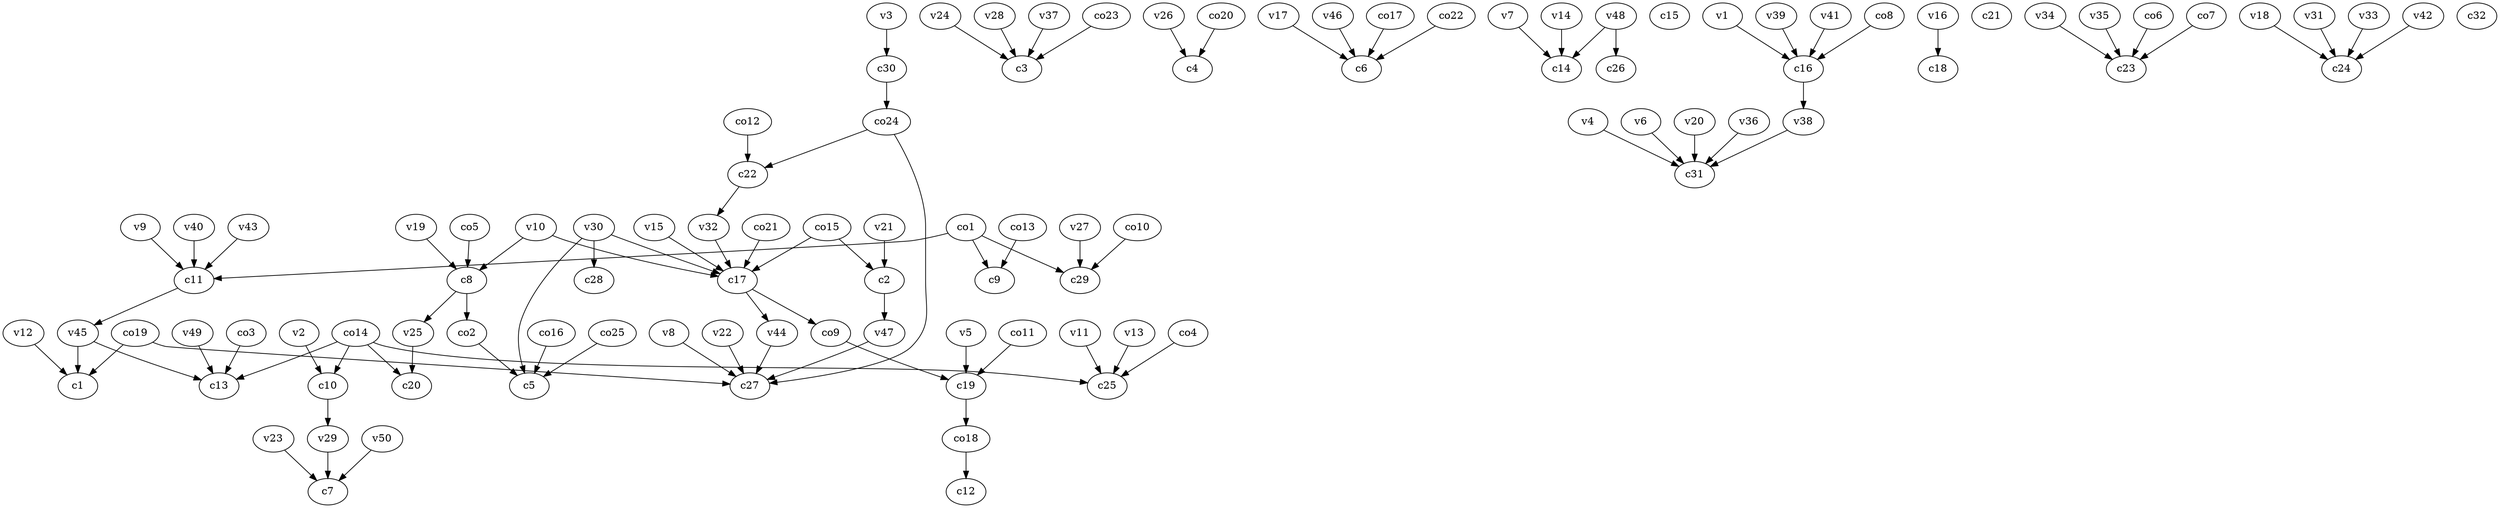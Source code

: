 strict digraph  {
c1;
c2;
c3;
c4;
c5;
c6;
c7;
c8;
c9;
c10;
c11;
c12;
c13;
c14;
c15;
c16;
c17;
c18;
c19;
c20;
c21;
c22;
c23;
c24;
c25;
c26;
c27;
c28;
c29;
c30;
c31;
c32;
v1;
v2;
v3;
v4;
v5;
v6;
v7;
v8;
v9;
v10;
v11;
v12;
v13;
v14;
v15;
v16;
v17;
v18;
v19;
v20;
v21;
v22;
v23;
v24;
v25;
v26;
v27;
v28;
v29;
v30;
v31;
v32;
v33;
v34;
v35;
v36;
v37;
v38;
v39;
v40;
v41;
v42;
v43;
v44;
v45;
v46;
v47;
v48;
v49;
v50;
co1;
co2;
co3;
co4;
co5;
co6;
co7;
co8;
co9;
co10;
co11;
co12;
co13;
co14;
co15;
co16;
co17;
co18;
co19;
co20;
co21;
co22;
co23;
co24;
co25;
c2 -> v47  [weight=1];
c8 -> co2  [weight=1];
c8 -> v25  [weight=1];
c10 -> v29  [weight=1];
c11 -> v45  [weight=1];
c16 -> v38  [weight=1];
c17 -> v44  [weight=1];
c17 -> co9  [weight=1];
c19 -> co18  [weight=1];
c22 -> v32  [weight=1];
c30 -> co24  [weight=1];
v1 -> c16  [weight=1];
v2 -> c10  [weight=1];
v3 -> c30  [weight=1];
v4 -> c31  [weight=1];
v5 -> c19  [weight=1];
v6 -> c31  [weight=1];
v7 -> c14  [weight=1];
v8 -> c27  [weight=1];
v9 -> c11  [weight=1];
v10 -> c17  [weight=1];
v10 -> c8  [weight=1];
v11 -> c25  [weight=1];
v12 -> c1  [weight=1];
v13 -> c25  [weight=1];
v14 -> c14  [weight=1];
v15 -> c17  [weight=1];
v16 -> c18  [weight=1];
v17 -> c6  [weight=1];
v18 -> c24  [weight=1];
v19 -> c8  [weight=1];
v20 -> c31  [weight=1];
v21 -> c2  [weight=1];
v22 -> c27  [weight=1];
v23 -> c7  [weight=1];
v24 -> c3  [weight=1];
v25 -> c20  [weight=1];
v26 -> c4  [weight=1];
v27 -> c29  [weight=1];
v28 -> c3  [weight=1];
v29 -> c7  [weight=1];
v30 -> c17  [weight=1];
v30 -> c5  [weight=1];
v30 -> c28  [weight=1];
v31 -> c24  [weight=1];
v32 -> c17  [weight=1];
v33 -> c24  [weight=1];
v34 -> c23  [weight=1];
v35 -> c23  [weight=1];
v36 -> c31  [weight=1];
v37 -> c3  [weight=1];
v38 -> c31  [weight=1];
v39 -> c16  [weight=1];
v40 -> c11  [weight=1];
v41 -> c16  [weight=1];
v42 -> c24  [weight=1];
v43 -> c11  [weight=1];
v44 -> c27  [weight=1];
v45 -> c1  [weight=1];
v45 -> c13  [weight=1];
v46 -> c6  [weight=1];
v47 -> c27  [weight=1];
v48 -> c14  [weight=1];
v48 -> c26  [weight=1];
v49 -> c13  [weight=1];
v50 -> c7  [weight=1];
co1 -> c11  [weight=1];
co1 -> c29  [weight=1];
co1 -> c9  [weight=1];
co2 -> c5  [weight=1];
co3 -> c13  [weight=1];
co4 -> c25  [weight=1];
co5 -> c8  [weight=1];
co6 -> c23  [weight=1];
co7 -> c23  [weight=1];
co8 -> c16  [weight=1];
co9 -> c19  [weight=1];
co10 -> c29  [weight=1];
co11 -> c19  [weight=1];
co12 -> c22  [weight=1];
co13 -> c9  [weight=1];
co14 -> c20  [weight=1];
co14 -> c10  [weight=1];
co14 -> c13  [weight=1];
co14 -> c25  [weight=1];
co15 -> c17  [weight=1];
co15 -> c2  [weight=1];
co16 -> c5  [weight=1];
co17 -> c6  [weight=1];
co18 -> c12  [weight=1];
co19 -> c1  [weight=1];
co19 -> c27  [weight=1];
co20 -> c4  [weight=1];
co21 -> c17  [weight=1];
co22 -> c6  [weight=1];
co23 -> c3  [weight=1];
co24 -> c22  [weight=1];
co24 -> c27  [weight=1];
co25 -> c5  [weight=1];
}
